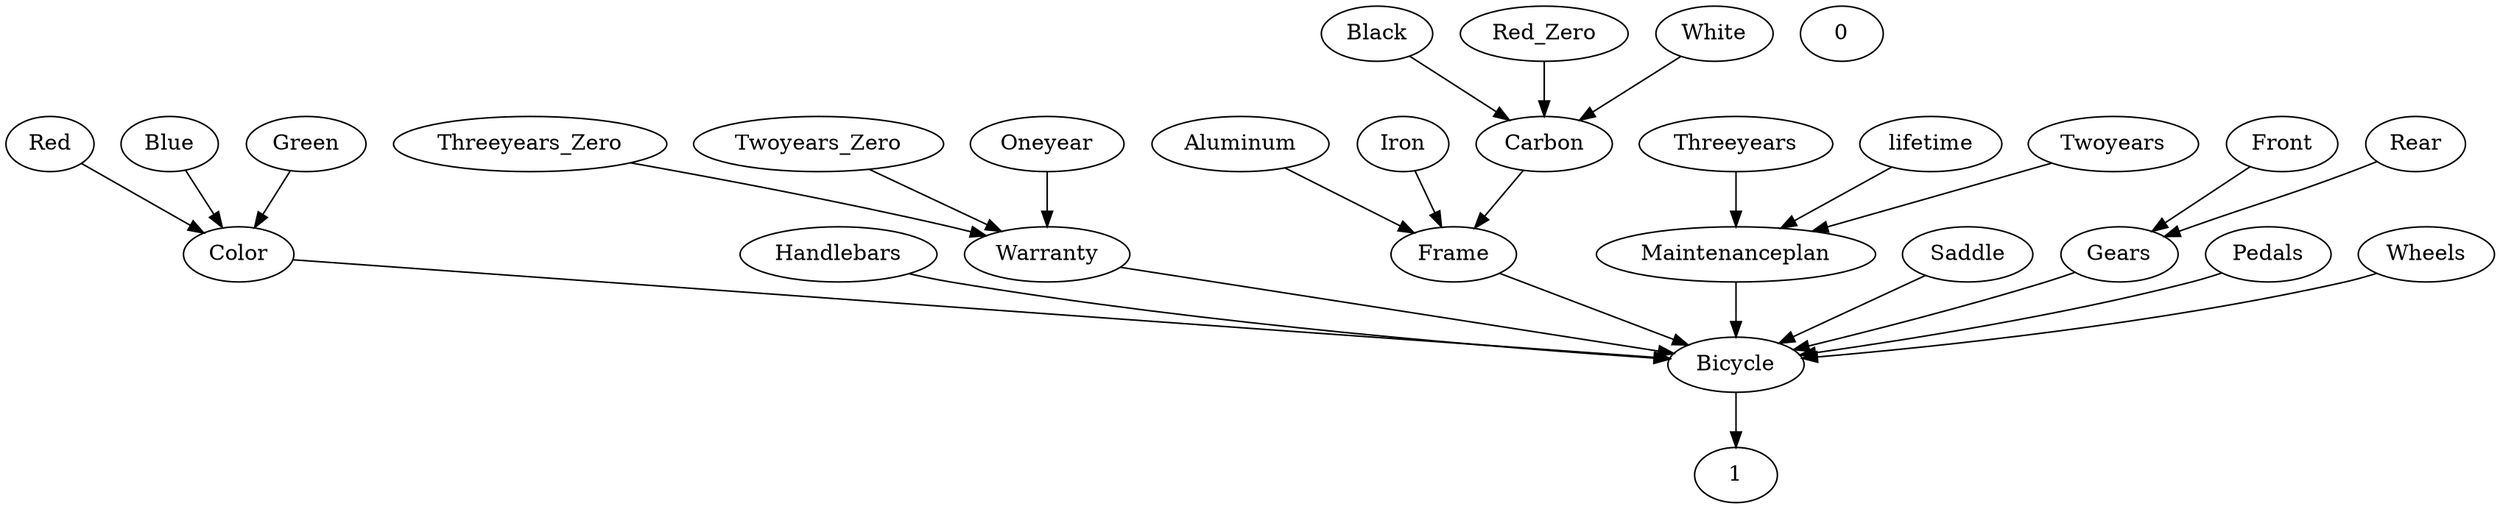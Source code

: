 digraph G {
  Red;
  Black;
  Color;
  Handlebars;
  Bicycle;
  Threeyears;
  Warranty;
  Red_Zero;
  Blue;
  Threeyears_Zero;
  White;
  0;
  1;
  Front;
  Rear;
  Frame;
  Twoyears_Zero;
  Maintenanceplan;
  Aluminum;
  lifetime;
  Green;
  Saddle;
  Oneyear;
  Iron;
  Gears;
  Twoyears;
  Carbon;
  Pedals;
  Wheels;
  Twoyears -> Maintenanceplan;
  Red_Zero -> Carbon;
  Frame -> Bicycle;
  Wheels -> Bicycle;
  Oneyear -> Warranty;
  Saddle -> Bicycle;
  Aluminum -> Frame;
  Gears -> Bicycle;
  Red -> Color;
  Warranty -> Bicycle;
  Color -> Bicycle;
  Handlebars -> Bicycle;
  lifetime -> Maintenanceplan;
  Bicycle -> 1;
  Threeyears -> Maintenanceplan;
  Rear -> Gears;
  Black -> Carbon;
  Threeyears_Zero -> Warranty;
  Iron -> Frame;
  Carbon -> Frame;
  Twoyears_Zero -> Warranty;
  Green -> Color;
  Maintenanceplan -> Bicycle;
  Front -> Gears;
  Blue -> Color;
  White -> Carbon;
  Pedals -> Bicycle;
}

